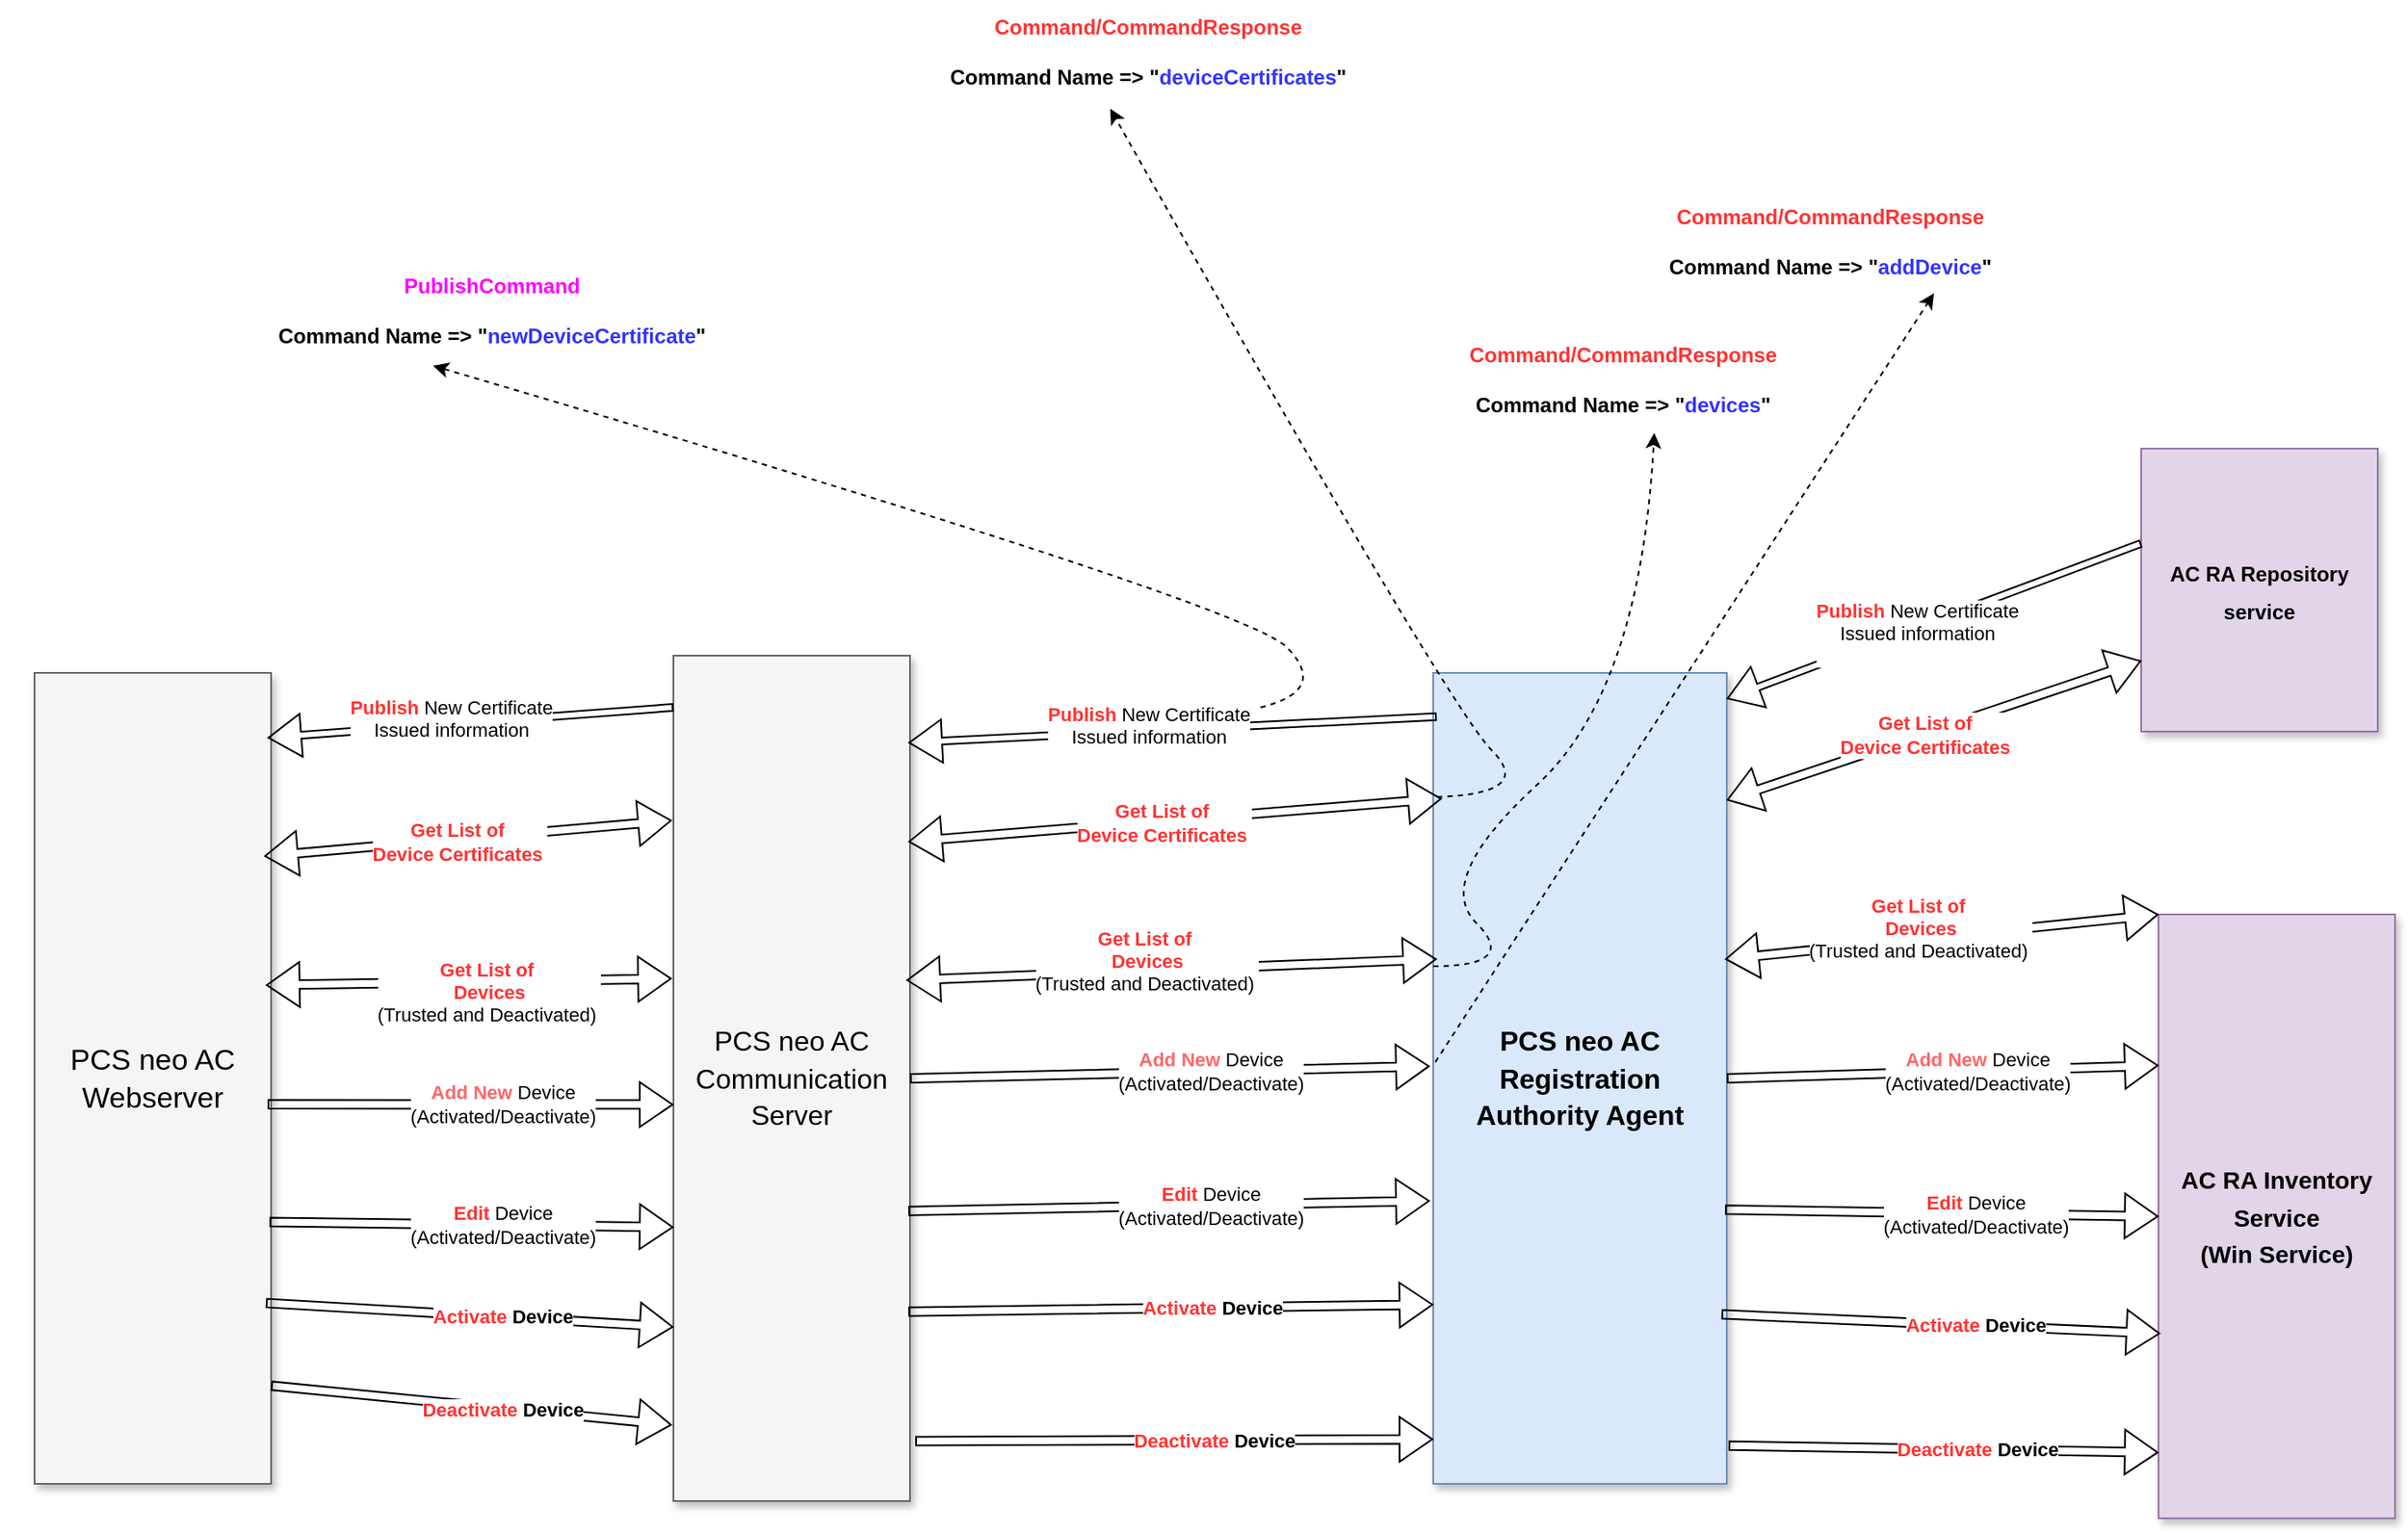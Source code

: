 <mxfile version="26.2.12">
  <diagram name="Page-1" id="90a13364-a465-7bf4-72fc-28e22215d7a0">
    <mxGraphModel dx="1503" dy="917" grid="1" gridSize="10" guides="1" tooltips="1" connect="1" arrows="1" fold="1" page="1" pageScale="1.5" pageWidth="1169" pageHeight="826" background="none" math="0" shadow="0">
      <root>
        <mxCell id="0" style=";html=1;" />
        <mxCell id="1" style=";html=1;" parent="0" />
        <mxCell id="3a17f1ce550125da-2" value="&lt;font style=&quot;font-size: 16px;&quot;&gt;&lt;b&gt;PCS neo AC Registration Authority Agent&lt;/b&gt;&lt;/font&gt;" style="whiteSpace=wrap;html=1;shadow=1;fontSize=18;fillColor=#dae8fc;strokeColor=#6c8ebf;" parent="1" vertex="1">
          <mxGeometry x="860" y="410" width="170" height="470" as="geometry" />
        </mxCell>
        <mxCell id="3a17f1ce550125da-8" value="&lt;font style=&quot;font-size: 16px;&quot;&gt;PCS neo AC Communication Server&lt;/font&gt;" style="whiteSpace=wrap;html=1;shadow=1;fontSize=18;fillColor=#f5f5f5;strokeColor=#666666;" parent="1" vertex="1">
          <mxGeometry x="420" y="400" width="137" height="490" as="geometry" />
        </mxCell>
        <mxCell id="TgcMQ4FQ4k8ikJFSrqYq-2" value="&lt;b&gt;&lt;span style=&quot;font-size: 12px; text-wrap-mode: nowrap;&quot;&gt;AC RA Repository&lt;/span&gt;&lt;br style=&quot;padding: 0px; margin: 0px; font-size: 12px; text-wrap-mode: nowrap;&quot;&gt;&lt;span style=&quot;font-size: 12px; text-wrap-mode: nowrap;&quot;&gt;service&lt;/span&gt;&lt;/b&gt;" style="whiteSpace=wrap;html=1;shadow=1;fontSize=18;fillColor=#e1d5e7;strokeColor=#9673a6;" vertex="1" parent="1">
          <mxGeometry x="1270" y="280" width="137" height="164" as="geometry" />
        </mxCell>
        <mxCell id="TgcMQ4FQ4k8ikJFSrqYq-3" value="&lt;div&gt;&lt;font style=&quot;font-size: 14px;&quot;&gt;&lt;b&gt;AC RA Inventory Service&lt;/b&gt;&lt;/font&gt;&lt;/div&gt;&lt;div&gt;&lt;font style=&quot;font-size: 14px;&quot;&gt;&lt;b&gt;(Win Service)&lt;/b&gt;&lt;/font&gt;&lt;/div&gt;" style="whiteSpace=wrap;html=1;shadow=1;fontSize=18;fillColor=#e1d5e7;strokeColor=#9673a6;" vertex="1" parent="1">
          <mxGeometry x="1280" y="550" width="137" height="350" as="geometry" />
        </mxCell>
        <mxCell id="TgcMQ4FQ4k8ikJFSrqYq-4" value="&lt;font style=&quot;font-size: 17px;&quot;&gt;PCS neo AC Webserver&lt;/font&gt;" style="whiteSpace=wrap;html=1;shadow=1;fontSize=18;fillColor=#f5f5f5;strokeColor=#666666;" vertex="1" parent="1">
          <mxGeometry x="50" y="410" width="137" height="470" as="geometry" />
        </mxCell>
        <mxCell id="TgcMQ4FQ4k8ikJFSrqYq-8" value="" style="shape=flexArrow;endArrow=classic;html=1;rounded=0;entryX=0.993;entryY=0.103;entryDx=0;entryDy=0;exitX=0.012;exitY=0.054;exitDx=0;exitDy=0;exitPerimeter=0;entryPerimeter=0;width=4;" edge="1" parent="1" source="3a17f1ce550125da-2" target="3a17f1ce550125da-8">
          <mxGeometry width="50" height="50" relative="1" as="geometry">
            <mxPoint x="450" y="490" as="sourcePoint" />
            <mxPoint x="500" y="440" as="targetPoint" />
          </mxGeometry>
        </mxCell>
        <mxCell id="TgcMQ4FQ4k8ikJFSrqYq-9" value="&lt;div&gt;&lt;div&gt;&lt;b&gt;&lt;font style=&quot;color: rgb(255, 51, 51);&quot;&gt;Publish&amp;nbsp;&lt;/font&gt;&lt;/b&gt;New Certificate&lt;div&gt;Issued information&lt;br&gt;&lt;div&gt;&lt;br&gt;&lt;/div&gt;&lt;/div&gt;&lt;/div&gt;&lt;/div&gt;" style="edgeLabel;html=1;align=center;verticalAlign=middle;resizable=0;points=[];" vertex="1" connectable="0" parent="TgcMQ4FQ4k8ikJFSrqYq-8">
          <mxGeometry x="0.097" y="3" relative="1" as="geometry">
            <mxPoint as="offset" />
          </mxGeometry>
        </mxCell>
        <mxCell id="TgcMQ4FQ4k8ikJFSrqYq-12" value="" style="shape=flexArrow;endArrow=classic;html=1;rounded=0;entryX=0.985;entryY=0.08;entryDx=0;entryDy=0;entryPerimeter=0;width=4;" edge="1" parent="1" target="TgcMQ4FQ4k8ikJFSrqYq-4">
          <mxGeometry width="50" height="50" relative="1" as="geometry">
            <mxPoint x="420" y="430" as="sourcePoint" />
            <mxPoint x="564" y="438" as="targetPoint" />
          </mxGeometry>
        </mxCell>
        <mxCell id="TgcMQ4FQ4k8ikJFSrqYq-13" value="&lt;b&gt;&lt;font style=&quot;color: rgb(255, 51, 51);&quot;&gt;Publish &lt;/font&gt;&lt;/b&gt;New Certificate&lt;div&gt;Issued information&lt;br&gt;&lt;div&gt;&lt;br&gt;&lt;/div&gt;&lt;/div&gt;" style="edgeLabel;html=1;align=center;verticalAlign=middle;resizable=0;points=[];" vertex="1" connectable="0" parent="TgcMQ4FQ4k8ikJFSrqYq-12">
          <mxGeometry x="0.097" y="3" relative="1" as="geometry">
            <mxPoint as="offset" />
          </mxGeometry>
        </mxCell>
        <mxCell id="TgcMQ4FQ4k8ikJFSrqYq-14" value="" style="shape=flexArrow;endArrow=classic;html=1;rounded=0;exitX=0;exitY=0.335;exitDx=0;exitDy=0;exitPerimeter=0;width=4;entryX=1;entryY=0.032;entryDx=0;entryDy=0;entryPerimeter=0;" edge="1" parent="1" source="TgcMQ4FQ4k8ikJFSrqYq-2" target="3a17f1ce550125da-2">
          <mxGeometry width="50" height="50" relative="1" as="geometry">
            <mxPoint x="872" y="435" as="sourcePoint" />
            <mxPoint x="564" y="438" as="targetPoint" />
          </mxGeometry>
        </mxCell>
        <mxCell id="TgcMQ4FQ4k8ikJFSrqYq-15" value="&lt;div&gt;&lt;div&gt;&lt;b&gt;&lt;font style=&quot;color: rgb(255, 51, 51);&quot;&gt;Publish&amp;nbsp;&lt;/font&gt;&lt;/b&gt;New Certificate&lt;div&gt;Issued information&lt;br&gt;&lt;div&gt;&lt;br&gt;&lt;/div&gt;&lt;/div&gt;&lt;/div&gt;&lt;/div&gt;" style="edgeLabel;html=1;align=center;verticalAlign=middle;resizable=0;points=[];" vertex="1" connectable="0" parent="TgcMQ4FQ4k8ikJFSrqYq-14">
          <mxGeometry x="0.097" y="3" relative="1" as="geometry">
            <mxPoint as="offset" />
          </mxGeometry>
        </mxCell>
        <mxCell id="TgcMQ4FQ4k8ikJFSrqYq-16" value="" style="shape=flexArrow;endArrow=classic;startArrow=classic;html=1;rounded=0;exitX=1;exitY=0.157;exitDx=0;exitDy=0;exitPerimeter=0;width=5;entryX=0;entryY=0.75;entryDx=0;entryDy=0;" edge="1" parent="1" source="3a17f1ce550125da-2" target="TgcMQ4FQ4k8ikJFSrqYq-2">
          <mxGeometry width="100" height="100" relative="1" as="geometry">
            <mxPoint x="1150" y="510" as="sourcePoint" />
            <mxPoint x="1250" y="410" as="targetPoint" />
          </mxGeometry>
        </mxCell>
        <mxCell id="TgcMQ4FQ4k8ikJFSrqYq-17" value="&lt;b&gt;&lt;font style=&quot;color: rgb(255, 51, 51);&quot;&gt;Get List of&amp;nbsp;&lt;/font&gt;&lt;/b&gt;&lt;div&gt;&lt;b&gt;&lt;font style=&quot;color: rgb(255, 51, 51);&quot;&gt;Device Certificates&amp;nbsp;&lt;/font&gt;&lt;/b&gt;&lt;/div&gt;" style="edgeLabel;html=1;align=center;verticalAlign=middle;resizable=0;points=[];" vertex="1" connectable="0" parent="TgcMQ4FQ4k8ikJFSrqYq-16">
          <mxGeometry x="-0.04" y="-1" relative="1" as="geometry">
            <mxPoint as="offset" />
          </mxGeometry>
        </mxCell>
        <mxCell id="TgcMQ4FQ4k8ikJFSrqYq-19" value="" style="shape=flexArrow;endArrow=classic;startArrow=classic;html=1;rounded=0;exitX=0.993;exitY=0.22;exitDx=0;exitDy=0;width=5;entryX=0.029;entryY=0.155;entryDx=0;entryDy=0;entryPerimeter=0;exitPerimeter=0;" edge="1" parent="1" source="3a17f1ce550125da-8" target="3a17f1ce550125da-2">
          <mxGeometry width="100" height="100" relative="1" as="geometry">
            <mxPoint x="557" y="530" as="sourcePoint" />
            <mxPoint x="767" y="390" as="targetPoint" />
          </mxGeometry>
        </mxCell>
        <mxCell id="TgcMQ4FQ4k8ikJFSrqYq-20" value="&lt;b&gt;&lt;font style=&quot;color: rgb(255, 51, 51);&quot;&gt;Get List of&amp;nbsp;&lt;/font&gt;&lt;/b&gt;&lt;div&gt;&lt;b&gt;&lt;font style=&quot;color: rgb(255, 51, 51);&quot;&gt;Device Certificates&amp;nbsp;&lt;/font&gt;&lt;/b&gt;&lt;/div&gt;" style="edgeLabel;html=1;align=center;verticalAlign=middle;resizable=0;points=[];" vertex="1" connectable="0" parent="TgcMQ4FQ4k8ikJFSrqYq-19">
          <mxGeometry x="-0.04" y="-1" relative="1" as="geometry">
            <mxPoint as="offset" />
          </mxGeometry>
        </mxCell>
        <mxCell id="TgcMQ4FQ4k8ikJFSrqYq-21" value="" style="shape=flexArrow;endArrow=classic;startArrow=classic;html=1;rounded=0;exitX=0.971;exitY=0.226;exitDx=0;exitDy=0;width=5;entryX=-0.007;entryY=0.195;entryDx=0;entryDy=0;exitPerimeter=0;entryPerimeter=0;" edge="1" parent="1" source="TgcMQ4FQ4k8ikJFSrqYq-4" target="3a17f1ce550125da-8">
          <mxGeometry width="100" height="100" relative="1" as="geometry">
            <mxPoint x="190" y="482.5" as="sourcePoint" />
            <mxPoint x="494" y="477.5" as="targetPoint" />
          </mxGeometry>
        </mxCell>
        <mxCell id="TgcMQ4FQ4k8ikJFSrqYq-22" value="&lt;b&gt;&lt;font style=&quot;color: rgb(255, 51, 51);&quot;&gt;Get List of&amp;nbsp;&lt;/font&gt;&lt;/b&gt;&lt;div&gt;&lt;b&gt;&lt;font style=&quot;color: rgb(255, 51, 51);&quot;&gt;Device Certificates&amp;nbsp;&lt;/font&gt;&lt;/b&gt;&lt;/div&gt;" style="edgeLabel;html=1;align=center;verticalAlign=middle;resizable=0;points=[];" vertex="1" connectable="0" parent="TgcMQ4FQ4k8ikJFSrqYq-21">
          <mxGeometry x="-0.04" y="-1" relative="1" as="geometry">
            <mxPoint as="offset" />
          </mxGeometry>
        </mxCell>
        <mxCell id="TgcMQ4FQ4k8ikJFSrqYq-23" value="" style="shape=flexArrow;endArrow=classic;startArrow=classic;html=1;rounded=0;exitX=0.994;exitY=0.353;exitDx=0;exitDy=0;exitPerimeter=0;width=5;entryX=0;entryY=0;entryDx=0;entryDy=0;" edge="1" parent="1" source="3a17f1ce550125da-2" target="TgcMQ4FQ4k8ikJFSrqYq-3">
          <mxGeometry width="100" height="100" relative="1" as="geometry">
            <mxPoint x="1040" y="553" as="sourcePoint" />
            <mxPoint x="1250" y="413" as="targetPoint" />
          </mxGeometry>
        </mxCell>
        <mxCell id="TgcMQ4FQ4k8ikJFSrqYq-29" value="&lt;span style=&quot;color: rgba(0, 0, 0, 0); font-family: monospace; font-size: 0px; text-align: start; background-color: rgb(236, 236, 236);&quot;&gt;%3CmxGraphModel%3E%3Croot%3E%3CmxCell%20id%3D%220%22%2F%3E%3CmxCell%20id%3D%221%22%20parent%3D%220%22%2F%3E%3CmxCell%20id%3D%222%22%20value%3D%22Get%20List%20of%26amp%3Bnbsp%3B%26lt%3Bdiv%26gt%3BDevice%20Certificates%26amp%3Bnbsp%3B%26lt%3B%2Fdiv%26gt%3B%22%20style%3D%22edgeLabel%3Bhtml%3D1%3Balign%3Dcenter%3BverticalAlign%3Dmiddle%3Bresizable%3D0%3Bpoints%3D%5B%5D%3B%22%20vertex%3D%221%22%20connectable%3D%220%22%20parent%3D%221%22%3E%3CmxGeometry%20x%3D%221131.333%22%20y%3D%22476.407%22%20as%3D%22geometry%22%2F%3E%3C%2FmxCell%3E%3C%2Froot%3E%3C%2FmxGraphModel%3E&lt;/span&gt;" style="edgeLabel;html=1;align=center;verticalAlign=middle;resizable=0;points=[];" vertex="1" connectable="0" parent="TgcMQ4FQ4k8ikJFSrqYq-23">
          <mxGeometry x="-0.078" y="4" relative="1" as="geometry">
            <mxPoint as="offset" />
          </mxGeometry>
        </mxCell>
        <mxCell id="TgcMQ4FQ4k8ikJFSrqYq-30" value="&lt;b&gt;&lt;font style=&quot;color: rgb(255, 51, 51);&quot;&gt;Get List of&amp;nbsp;&lt;/font&gt;&lt;/b&gt;&lt;div&gt;&lt;b&gt;&lt;font style=&quot;color: rgb(255, 51, 51);&quot;&gt;Devices&lt;/font&gt;&lt;/b&gt;&lt;/div&gt;&lt;div&gt;(Trusted and Deactivated)&amp;nbsp;&lt;/div&gt;" style="edgeLabel;html=1;align=center;verticalAlign=middle;resizable=0;points=[];" vertex="1" connectable="0" parent="TgcMQ4FQ4k8ikJFSrqYq-23">
          <mxGeometry x="-0.096" y="6" relative="1" as="geometry">
            <mxPoint as="offset" />
          </mxGeometry>
        </mxCell>
        <mxCell id="TgcMQ4FQ4k8ikJFSrqYq-31" value="" style="shape=flexArrow;endArrow=classic;startArrow=classic;html=1;rounded=0;width=5;entryX=0.012;entryY=0.353;entryDx=0;entryDy=0;entryPerimeter=0;exitX=0.985;exitY=0.384;exitDx=0;exitDy=0;exitPerimeter=0;" edge="1" parent="1" source="3a17f1ce550125da-8" target="3a17f1ce550125da-2">
          <mxGeometry width="100" height="100" relative="1" as="geometry">
            <mxPoint x="1044" y="622" as="sourcePoint" />
            <mxPoint x="1200" y="740" as="targetPoint" />
          </mxGeometry>
        </mxCell>
        <mxCell id="TgcMQ4FQ4k8ikJFSrqYq-32" value="&lt;span style=&quot;color: rgba(0, 0, 0, 0); font-family: monospace; font-size: 0px; text-align: start; background-color: rgb(236, 236, 236);&quot;&gt;%3CmxGraphModel%3E%3Croot%3E%3CmxCell%20id%3D%220%22%2F%3E%3CmxCell%20id%3D%221%22%20parent%3D%220%22%2F%3E%3CmxCell%20id%3D%222%22%20value%3D%22Get%20List%20of%26amp%3Bnbsp%3B%26lt%3Bdiv%26gt%3BDevice%20Certificates%26amp%3Bnbsp%3B%26lt%3B%2Fdiv%26gt%3B%22%20style%3D%22edgeLabel%3Bhtml%3D1%3Balign%3Dcenter%3BverticalAlign%3Dmiddle%3Bresizable%3D0%3Bpoints%3D%5B%5D%3B%22%20vertex%3D%221%22%20connectable%3D%220%22%20parent%3D%221%22%3E%3CmxGeometry%20x%3D%221131.333%22%20y%3D%22476.407%22%20as%3D%22geometry%22%2F%3E%3C%2FmxCell%3E%3C%2Froot%3E%3C%2FmxGraphModel%3E&lt;/span&gt;" style="edgeLabel;html=1;align=center;verticalAlign=middle;resizable=0;points=[];" vertex="1" connectable="0" parent="TgcMQ4FQ4k8ikJFSrqYq-31">
          <mxGeometry x="-0.078" y="4" relative="1" as="geometry">
            <mxPoint as="offset" />
          </mxGeometry>
        </mxCell>
        <mxCell id="TgcMQ4FQ4k8ikJFSrqYq-33" value="&lt;b&gt;&lt;font style=&quot;color: rgb(255, 51, 51);&quot;&gt;Get List of&amp;nbsp;&lt;/font&gt;&lt;/b&gt;&lt;div&gt;&lt;b&gt;&lt;font style=&quot;color: rgb(255, 51, 51);&quot;&gt;Devices&lt;/font&gt;&lt;/b&gt;&lt;/div&gt;&lt;div&gt;(Trusted and Deactivated)&amp;nbsp;&lt;/div&gt;" style="edgeLabel;html=1;align=center;verticalAlign=middle;resizable=0;points=[];" vertex="1" connectable="0" parent="TgcMQ4FQ4k8ikJFSrqYq-31">
          <mxGeometry x="-0.096" y="6" relative="1" as="geometry">
            <mxPoint as="offset" />
          </mxGeometry>
        </mxCell>
        <mxCell id="TgcMQ4FQ4k8ikJFSrqYq-34" value="" style="shape=flexArrow;endArrow=classic;startArrow=classic;html=1;rounded=0;width=5;entryX=0.978;entryY=0.385;entryDx=0;entryDy=0;entryPerimeter=0;exitX=-0.007;exitY=0.382;exitDx=0;exitDy=0;exitPerimeter=0;" edge="1" parent="1" source="3a17f1ce550125da-8" target="TgcMQ4FQ4k8ikJFSrqYq-4">
          <mxGeometry width="100" height="100" relative="1" as="geometry">
            <mxPoint x="565" y="567" as="sourcePoint" />
            <mxPoint x="871" y="563" as="targetPoint" />
          </mxGeometry>
        </mxCell>
        <mxCell id="TgcMQ4FQ4k8ikJFSrqYq-35" value="&lt;span style=&quot;color: rgba(0, 0, 0, 0); font-family: monospace; font-size: 0px; text-align: start; background-color: rgb(236, 236, 236);&quot;&gt;%3CmxGraphModel%3E%3Croot%3E%3CmxCell%20id%3D%220%22%2F%3E%3CmxCell%20id%3D%221%22%20parent%3D%220%22%2F%3E%3CmxCell%20id%3D%222%22%20value%3D%22Get%20List%20of%26amp%3Bnbsp%3B%26lt%3Bdiv%26gt%3BDevice%20Certificates%26amp%3Bnbsp%3B%26lt%3B%2Fdiv%26gt%3B%22%20style%3D%22edgeLabel%3Bhtml%3D1%3Balign%3Dcenter%3BverticalAlign%3Dmiddle%3Bresizable%3D0%3Bpoints%3D%5B%5D%3B%22%20vertex%3D%221%22%20connectable%3D%220%22%20parent%3D%221%22%3E%3CmxGeometry%20x%3D%221131.333%22%20y%3D%22476.407%22%20as%3D%22geometry%22%2F%3E%3C%2FmxCell%3E%3C%2Froot%3E%3C%2FmxGraphModel%3E&lt;/span&gt;" style="edgeLabel;html=1;align=center;verticalAlign=middle;resizable=0;points=[];" vertex="1" connectable="0" parent="TgcMQ4FQ4k8ikJFSrqYq-34">
          <mxGeometry x="-0.078" y="4" relative="1" as="geometry">
            <mxPoint as="offset" />
          </mxGeometry>
        </mxCell>
        <mxCell id="TgcMQ4FQ4k8ikJFSrqYq-36" value="&lt;b&gt;&lt;font style=&quot;color: rgb(255, 51, 51);&quot;&gt;Get List of&amp;nbsp;&lt;/font&gt;&lt;/b&gt;&lt;div&gt;&lt;b&gt;&lt;font style=&quot;color: rgb(255, 51, 51);&quot;&gt;Devices&lt;/font&gt;&lt;/b&gt;&lt;/div&gt;&lt;div&gt;(Trusted and Deactivated)&amp;nbsp;&lt;/div&gt;" style="edgeLabel;html=1;align=center;verticalAlign=middle;resizable=0;points=[];" vertex="1" connectable="0" parent="TgcMQ4FQ4k8ikJFSrqYq-34">
          <mxGeometry x="-0.096" y="6" relative="1" as="geometry">
            <mxPoint as="offset" />
          </mxGeometry>
        </mxCell>
        <mxCell id="TgcMQ4FQ4k8ikJFSrqYq-37" value="" style="shape=flexArrow;endArrow=classic;html=1;rounded=0;entryX=0;entryY=0.531;entryDx=0;entryDy=0;entryPerimeter=0;exitX=0.985;exitY=0.532;exitDx=0;exitDy=0;strokeWidth=1;exitPerimeter=0;width=5;" edge="1" parent="1" source="TgcMQ4FQ4k8ikJFSrqYq-4" target="3a17f1ce550125da-8">
          <mxGeometry width="50" height="50" relative="1" as="geometry">
            <mxPoint x="700" y="660" as="sourcePoint" />
            <mxPoint x="750" y="610" as="targetPoint" />
          </mxGeometry>
        </mxCell>
        <mxCell id="TgcMQ4FQ4k8ikJFSrqYq-38" value="&lt;b&gt;&lt;font style=&quot;color: rgb(255, 102, 102);&quot;&gt;Add New&lt;/font&gt;&lt;/b&gt; Device&lt;div&gt;(Activated/Deactivate)&lt;/div&gt;" style="edgeLabel;html=1;align=center;verticalAlign=middle;resizable=0;points=[];" vertex="1" connectable="0" parent="TgcMQ4FQ4k8ikJFSrqYq-37">
          <mxGeometry x="0.155" relative="1" as="geometry">
            <mxPoint as="offset" />
          </mxGeometry>
        </mxCell>
        <mxCell id="TgcMQ4FQ4k8ikJFSrqYq-39" value="" style="shape=flexArrow;endArrow=classic;html=1;rounded=0;entryX=-0.012;entryY=0.485;entryDx=0;entryDy=0;entryPerimeter=0;strokeWidth=1;exitX=1;exitY=0.5;exitDx=0;exitDy=0;width=5;" edge="1" parent="1" source="3a17f1ce550125da-8" target="3a17f1ce550125da-2">
          <mxGeometry width="50" height="50" relative="1" as="geometry">
            <mxPoint x="560" y="660" as="sourcePoint" />
            <mxPoint x="429" y="651" as="targetPoint" />
          </mxGeometry>
        </mxCell>
        <mxCell id="TgcMQ4FQ4k8ikJFSrqYq-40" value="&lt;b&gt;&lt;font style=&quot;color: rgb(255, 102, 102);&quot;&gt;Add New&lt;/font&gt;&lt;/b&gt;&amp;nbsp;Device&lt;div&gt;(Activated/Deactivate)&lt;/div&gt;" style="edgeLabel;html=1;align=center;verticalAlign=middle;resizable=0;points=[];" vertex="1" connectable="0" parent="TgcMQ4FQ4k8ikJFSrqYq-39">
          <mxGeometry x="0.155" relative="1" as="geometry">
            <mxPoint as="offset" />
          </mxGeometry>
        </mxCell>
        <mxCell id="TgcMQ4FQ4k8ikJFSrqYq-41" value="" style="shape=flexArrow;endArrow=classic;html=1;rounded=0;strokeWidth=1;exitX=1;exitY=0.5;exitDx=0;exitDy=0;entryX=0;entryY=0.25;entryDx=0;entryDy=0;width=5;" edge="1" parent="1" source="3a17f1ce550125da-2" target="TgcMQ4FQ4k8ikJFSrqYq-3">
          <mxGeometry width="50" height="50" relative="1" as="geometry">
            <mxPoint x="570" y="648" as="sourcePoint" />
            <mxPoint x="868" y="648" as="targetPoint" />
          </mxGeometry>
        </mxCell>
        <mxCell id="TgcMQ4FQ4k8ikJFSrqYq-42" value="&lt;b&gt;&lt;font style=&quot;color: rgb(255, 102, 102);&quot;&gt;Add New&lt;/font&gt;&lt;/b&gt;&amp;nbsp;Device&lt;div&gt;(Activated/Deactivate)&lt;/div&gt;" style="edgeLabel;html=1;align=center;verticalAlign=middle;resizable=0;points=[];" vertex="1" connectable="0" parent="TgcMQ4FQ4k8ikJFSrqYq-41">
          <mxGeometry x="0.155" relative="1" as="geometry">
            <mxPoint as="offset" />
          </mxGeometry>
        </mxCell>
        <mxCell id="TgcMQ4FQ4k8ikJFSrqYq-43" value="" style="shape=flexArrow;endArrow=classic;html=1;rounded=0;entryX=0;entryY=0.676;entryDx=0;entryDy=0;strokeWidth=1;exitX=0.993;exitY=0.677;exitDx=0;exitDy=0;exitPerimeter=0;entryPerimeter=0;width=5;" edge="1" parent="1" source="TgcMQ4FQ4k8ikJFSrqYq-4" target="3a17f1ce550125da-8">
          <mxGeometry width="50" height="50" relative="1" as="geometry">
            <mxPoint x="190" y="700" as="sourcePoint" />
            <mxPoint x="429" y="651" as="targetPoint" />
          </mxGeometry>
        </mxCell>
        <mxCell id="TgcMQ4FQ4k8ikJFSrqYq-44" value="&lt;b&gt;&lt;font style=&quot;color: rgb(255, 51, 51);&quot;&gt;Edit &lt;/font&gt;&lt;/b&gt;Device&lt;div&gt;(Activated/Deactivate)&lt;/div&gt;" style="edgeLabel;html=1;align=center;verticalAlign=middle;resizable=0;points=[];" vertex="1" connectable="0" parent="TgcMQ4FQ4k8ikJFSrqYq-43">
          <mxGeometry x="0.155" relative="1" as="geometry">
            <mxPoint as="offset" />
          </mxGeometry>
        </mxCell>
        <mxCell id="TgcMQ4FQ4k8ikJFSrqYq-47" value="" style="shape=flexArrow;endArrow=classic;html=1;rounded=0;entryX=-0.012;entryY=0.651;entryDx=0;entryDy=0;strokeWidth=1;entryPerimeter=0;exitX=0.993;exitY=0.657;exitDx=0;exitDy=0;exitPerimeter=0;width=5;" edge="1" parent="1" source="3a17f1ce550125da-8" target="3a17f1ce550125da-2">
          <mxGeometry width="50" height="50" relative="1" as="geometry">
            <mxPoint x="560" y="710" as="sourcePoint" />
            <mxPoint x="430" y="710" as="targetPoint" />
          </mxGeometry>
        </mxCell>
        <mxCell id="TgcMQ4FQ4k8ikJFSrqYq-48" value="&lt;b&gt;&lt;font style=&quot;color: rgb(255, 51, 51);&quot;&gt;Edit &lt;/font&gt;&lt;/b&gt;Device&lt;div&gt;(Activated/Deactivate)&lt;/div&gt;" style="edgeLabel;html=1;align=center;verticalAlign=middle;resizable=0;points=[];" vertex="1" connectable="0" parent="TgcMQ4FQ4k8ikJFSrqYq-47">
          <mxGeometry x="0.155" relative="1" as="geometry">
            <mxPoint as="offset" />
          </mxGeometry>
        </mxCell>
        <mxCell id="TgcMQ4FQ4k8ikJFSrqYq-49" value="" style="shape=flexArrow;endArrow=classic;html=1;rounded=0;exitX=0.994;exitY=0.662;exitDx=0;exitDy=0;strokeWidth=1;exitPerimeter=0;entryX=0;entryY=0.5;entryDx=0;entryDy=0;width=5;" edge="1" parent="1" source="3a17f1ce550125da-2" target="TgcMQ4FQ4k8ikJFSrqYq-3">
          <mxGeometry width="50" height="50" relative="1" as="geometry">
            <mxPoint x="568" y="717" as="sourcePoint" />
            <mxPoint x="873" y="715" as="targetPoint" />
          </mxGeometry>
        </mxCell>
        <mxCell id="TgcMQ4FQ4k8ikJFSrqYq-50" value="&lt;b&gt;&lt;font style=&quot;color: rgb(255, 51, 51);&quot;&gt;Edit &lt;/font&gt;&lt;/b&gt;Device&lt;div&gt;(Activated/Deactivate)&lt;/div&gt;" style="edgeLabel;html=1;align=center;verticalAlign=middle;resizable=0;points=[];" vertex="1" connectable="0" parent="TgcMQ4FQ4k8ikJFSrqYq-49">
          <mxGeometry x="0.155" relative="1" as="geometry">
            <mxPoint as="offset" />
          </mxGeometry>
        </mxCell>
        <mxCell id="TgcMQ4FQ4k8ikJFSrqYq-56" value="" style="shape=flexArrow;endArrow=classic;html=1;rounded=0;entryX=0;entryY=0.794;entryDx=0;entryDy=0;strokeWidth=1;exitX=0.978;exitY=0.777;exitDx=0;exitDy=0;exitPerimeter=0;entryPerimeter=0;width=5;" edge="1" parent="1" source="TgcMQ4FQ4k8ikJFSrqYq-4" target="3a17f1ce550125da-8">
          <mxGeometry width="50" height="50" relative="1" as="geometry">
            <mxPoint x="196" y="738" as="sourcePoint" />
            <mxPoint x="430" y="741" as="targetPoint" />
          </mxGeometry>
        </mxCell>
        <mxCell id="TgcMQ4FQ4k8ikJFSrqYq-57" value="&lt;font&gt;&lt;b style=&quot;&quot;&gt;&lt;font style=&quot;color: rgb(255, 51, 51);&quot;&gt;Activate &lt;/font&gt;&lt;font style=&quot;color: rgb(0, 0, 0);&quot;&gt;Device&lt;/font&gt;&lt;/b&gt;&lt;/font&gt;" style="edgeLabel;html=1;align=center;verticalAlign=middle;resizable=0;points=[];" vertex="1" connectable="0" parent="TgcMQ4FQ4k8ikJFSrqYq-56">
          <mxGeometry x="0.155" relative="1" as="geometry">
            <mxPoint as="offset" />
          </mxGeometry>
        </mxCell>
        <mxCell id="TgcMQ4FQ4k8ikJFSrqYq-59" value="" style="shape=flexArrow;endArrow=classic;html=1;rounded=0;entryX=-0.007;entryY=0.91;entryDx=0;entryDy=0;strokeWidth=1;exitX=1;exitY=0.879;exitDx=0;exitDy=0;exitPerimeter=0;entryPerimeter=0;width=5;" edge="1" parent="1" source="TgcMQ4FQ4k8ikJFSrqYq-4" target="3a17f1ce550125da-8">
          <mxGeometry width="50" height="50" relative="1" as="geometry">
            <mxPoint x="194" y="785" as="sourcePoint" />
            <mxPoint x="430" y="799" as="targetPoint" />
          </mxGeometry>
        </mxCell>
        <mxCell id="TgcMQ4FQ4k8ikJFSrqYq-60" value="&lt;font&gt;&lt;b style=&quot;&quot;&gt;&lt;font style=&quot;color: rgb(255, 51, 51);&quot;&gt;Deactivate &lt;/font&gt;&lt;font style=&quot;color: rgb(0, 0, 0);&quot;&gt;Device&lt;/font&gt;&lt;/b&gt;&lt;/font&gt;" style="edgeLabel;html=1;align=center;verticalAlign=middle;resizable=0;points=[];" vertex="1" connectable="0" parent="TgcMQ4FQ4k8ikJFSrqYq-59">
          <mxGeometry x="0.155" relative="1" as="geometry">
            <mxPoint as="offset" />
          </mxGeometry>
        </mxCell>
        <mxCell id="TgcMQ4FQ4k8ikJFSrqYq-62" value="" style="shape=flexArrow;endArrow=classic;html=1;rounded=0;entryX=0;entryY=0.779;entryDx=0;entryDy=0;strokeWidth=1;exitX=0.993;exitY=0.776;exitDx=0;exitDy=0;exitPerimeter=0;entryPerimeter=0;width=5;" edge="1" parent="1" source="3a17f1ce550125da-8" target="3a17f1ce550125da-2">
          <mxGeometry width="50" height="50" relative="1" as="geometry">
            <mxPoint x="194" y="785" as="sourcePoint" />
            <mxPoint x="430" y="799" as="targetPoint" />
          </mxGeometry>
        </mxCell>
        <mxCell id="TgcMQ4FQ4k8ikJFSrqYq-63" value="&lt;font&gt;&lt;b style=&quot;&quot;&gt;&lt;font style=&quot;color: rgb(255, 51, 51);&quot;&gt;Activate &lt;/font&gt;&lt;font style=&quot;color: rgb(0, 0, 0);&quot;&gt;Device&lt;/font&gt;&lt;/b&gt;&lt;/font&gt;" style="edgeLabel;html=1;align=center;verticalAlign=middle;resizable=0;points=[];" vertex="1" connectable="0" parent="TgcMQ4FQ4k8ikJFSrqYq-62">
          <mxGeometry x="0.155" relative="1" as="geometry">
            <mxPoint as="offset" />
          </mxGeometry>
        </mxCell>
        <mxCell id="TgcMQ4FQ4k8ikJFSrqYq-64" value="" style="shape=flexArrow;endArrow=classic;html=1;rounded=0;entryX=0.007;entryY=0.694;entryDx=0;entryDy=0;strokeWidth=1;exitX=0.982;exitY=0.791;exitDx=0;exitDy=0;exitPerimeter=0;entryPerimeter=0;width=5;" edge="1" parent="1" source="3a17f1ce550125da-2" target="TgcMQ4FQ4k8ikJFSrqYq-3">
          <mxGeometry width="50" height="50" relative="1" as="geometry">
            <mxPoint x="566" y="790" as="sourcePoint" />
            <mxPoint x="870" y="786" as="targetPoint" />
          </mxGeometry>
        </mxCell>
        <mxCell id="TgcMQ4FQ4k8ikJFSrqYq-65" value="&lt;font&gt;&lt;b style=&quot;&quot;&gt;&lt;font style=&quot;color: rgb(255, 51, 51);&quot;&gt;Activate &lt;/font&gt;&lt;font style=&quot;color: rgb(0, 0, 0);&quot;&gt;Device&lt;/font&gt;&lt;/b&gt;&lt;/font&gt;" style="edgeLabel;html=1;align=center;verticalAlign=middle;resizable=0;points=[];" vertex="1" connectable="0" parent="TgcMQ4FQ4k8ikJFSrqYq-64">
          <mxGeometry x="0.155" relative="1" as="geometry">
            <mxPoint as="offset" />
          </mxGeometry>
        </mxCell>
        <mxCell id="TgcMQ4FQ4k8ikJFSrqYq-66" value="" style="shape=flexArrow;endArrow=classic;html=1;rounded=0;entryX=0;entryY=0.945;entryDx=0;entryDy=0;strokeWidth=1;exitX=1.022;exitY=0.929;exitDx=0;exitDy=0;exitPerimeter=0;entryPerimeter=0;width=5;" edge="1" parent="1" source="3a17f1ce550125da-8" target="3a17f1ce550125da-2">
          <mxGeometry width="50" height="50" relative="1" as="geometry">
            <mxPoint x="197" y="833" as="sourcePoint" />
            <mxPoint x="429" y="856" as="targetPoint" />
          </mxGeometry>
        </mxCell>
        <mxCell id="TgcMQ4FQ4k8ikJFSrqYq-67" value="&lt;font&gt;&lt;b style=&quot;&quot;&gt;&lt;font style=&quot;color: rgb(255, 51, 51);&quot;&gt;Deactivate &lt;/font&gt;&lt;font style=&quot;color: rgb(0, 0, 0);&quot;&gt;Device&lt;/font&gt;&lt;/b&gt;&lt;/font&gt;" style="edgeLabel;html=1;align=center;verticalAlign=middle;resizable=0;points=[];" vertex="1" connectable="0" parent="TgcMQ4FQ4k8ikJFSrqYq-66">
          <mxGeometry x="0.155" relative="1" as="geometry">
            <mxPoint as="offset" />
          </mxGeometry>
        </mxCell>
        <mxCell id="TgcMQ4FQ4k8ikJFSrqYq-68" value="" style="shape=flexArrow;endArrow=classic;html=1;rounded=0;entryX=0;entryY=0.891;entryDx=0;entryDy=0;strokeWidth=1;entryPerimeter=0;exitX=1.006;exitY=0.953;exitDx=0;exitDy=0;exitPerimeter=0;width=5;" edge="1" parent="1" source="3a17f1ce550125da-2" target="TgcMQ4FQ4k8ikJFSrqYq-3">
          <mxGeometry width="50" height="50" relative="1" as="geometry">
            <mxPoint x="1030" y="860" as="sourcePoint" />
            <mxPoint x="1280" y="860" as="targetPoint" />
          </mxGeometry>
        </mxCell>
        <mxCell id="TgcMQ4FQ4k8ikJFSrqYq-69" value="&lt;font&gt;&lt;b style=&quot;&quot;&gt;&lt;font style=&quot;color: rgb(255, 51, 51);&quot;&gt;Deactivate &lt;/font&gt;&lt;font style=&quot;color: rgb(0, 0, 0);&quot;&gt;Device&lt;/font&gt;&lt;/b&gt;&lt;/font&gt;" style="edgeLabel;html=1;align=center;verticalAlign=middle;resizable=0;points=[];" vertex="1" connectable="0" parent="TgcMQ4FQ4k8ikJFSrqYq-68">
          <mxGeometry x="0.155" relative="1" as="geometry">
            <mxPoint as="offset" />
          </mxGeometry>
        </mxCell>
        <mxCell id="TgcMQ4FQ4k8ikJFSrqYq-71" value="&lt;b&gt;&lt;font style=&quot;color: rgb(255, 0, 255);&quot;&gt;PublishCommand&lt;/font&gt;&lt;/b&gt;&lt;div&gt;&lt;div&gt;&lt;b&gt;&lt;br&gt;&lt;/b&gt;&lt;/div&gt;&lt;div&gt;&lt;b&gt;Command Name =&amp;gt; &quot;&lt;font style=&quot;color: rgb(51, 51, 255);&quot;&gt;newDeviceCertificate&lt;/font&gt;&quot;&lt;/b&gt;&lt;/div&gt;&lt;/div&gt;" style="text;html=1;align=center;verticalAlign=middle;whiteSpace=wrap;rounded=0;" vertex="1" parent="1">
          <mxGeometry x="30" y="170" width="570" height="60" as="geometry" />
        </mxCell>
        <mxCell id="TgcMQ4FQ4k8ikJFSrqYq-72" value="" style="curved=1;endArrow=classic;html=1;rounded=0;entryX=0.44;entryY=1.033;entryDx=0;entryDy=0;entryPerimeter=0;dashed=1;" edge="1" parent="1" target="TgcMQ4FQ4k8ikJFSrqYq-71">
          <mxGeometry width="50" height="50" relative="1" as="geometry">
            <mxPoint x="760" y="430" as="sourcePoint" />
            <mxPoint x="800" y="370" as="targetPoint" />
            <Array as="points">
              <mxPoint x="800" y="420" />
              <mxPoint x="750" y="370" />
            </Array>
          </mxGeometry>
        </mxCell>
        <mxCell id="TgcMQ4FQ4k8ikJFSrqYq-74" value="" style="curved=1;endArrow=classic;html=1;rounded=0;entryX=0.463;entryY=1.05;entryDx=0;entryDy=0;entryPerimeter=0;dashed=1;exitX=0.013;exitY=0.153;exitDx=0;exitDy=0;exitPerimeter=0;" edge="1" parent="1" source="3a17f1ce550125da-2">
          <mxGeometry width="50" height="50" relative="1" as="geometry">
            <mxPoint x="860.19" y="489.43" as="sourcePoint" />
            <mxPoint x="672.91" y="83" as="targetPoint" />
            <Array as="points">
              <mxPoint x="919" y="480" />
              <mxPoint x="869" y="430" />
            </Array>
          </mxGeometry>
        </mxCell>
        <mxCell id="TgcMQ4FQ4k8ikJFSrqYq-75" value="&lt;b&gt;&lt;font style=&quot;color: rgb(255, 51, 51);&quot;&gt;Command/CommandResponse&lt;/font&gt;&lt;/b&gt;&lt;div&gt;&lt;div&gt;&lt;b&gt;&lt;br&gt;&lt;/b&gt;&lt;/div&gt;&lt;div&gt;&lt;b&gt;Command Name =&amp;gt; &quot;&lt;font style=&quot;color: rgb(51, 51, 255);&quot;&gt;deviceCertificates&lt;/font&gt;&quot;&lt;/b&gt;&lt;/div&gt;&lt;/div&gt;" style="text;html=1;align=center;verticalAlign=middle;whiteSpace=wrap;rounded=0;" vertex="1" parent="1">
          <mxGeometry x="410" y="20" width="570" height="60" as="geometry" />
        </mxCell>
        <mxCell id="TgcMQ4FQ4k8ikJFSrqYq-77" value="&lt;b&gt;&lt;font style=&quot;color: rgb(255, 51, 51);&quot;&gt;Command/CommandResponse&lt;/font&gt;&lt;/b&gt;&lt;br&gt;&lt;div&gt;&lt;div&gt;&lt;b&gt;&lt;br&gt;&lt;/b&gt;&lt;/div&gt;&lt;div&gt;&lt;b&gt;Command Name =&amp;gt; &quot;&lt;font style=&quot;color: rgb(51, 51, 255);&quot;&gt;devices&lt;/font&gt;&quot;&lt;/b&gt;&lt;/div&gt;&lt;/div&gt;" style="text;html=1;align=center;verticalAlign=middle;whiteSpace=wrap;rounded=0;" vertex="1" parent="1">
          <mxGeometry x="850" y="210" width="240" height="60" as="geometry" />
        </mxCell>
        <mxCell id="TgcMQ4FQ4k8ikJFSrqYq-79" value="" style="curved=1;endArrow=classic;html=1;rounded=0;entryX=0.575;entryY=1.015;entryDx=0;entryDy=0;entryPerimeter=0;dashed=1;" edge="1" parent="1" target="TgcMQ4FQ4k8ikJFSrqYq-77">
          <mxGeometry width="50" height="50" relative="1" as="geometry">
            <mxPoint x="860" y="580" as="sourcePoint" />
            <mxPoint x="910" y="530" as="targetPoint" />
            <Array as="points">
              <mxPoint x="910" y="580" />
              <mxPoint x="860" y="530" />
              <mxPoint x="980" y="420" />
            </Array>
          </mxGeometry>
        </mxCell>
        <mxCell id="TgcMQ4FQ4k8ikJFSrqYq-81" value="&lt;b&gt;&lt;font style=&quot;color: rgb(255, 51, 51);&quot;&gt;Command/CommandResponse&lt;/font&gt;&lt;/b&gt;&lt;br&gt;&lt;div&gt;&lt;div&gt;&lt;b&gt;&lt;br&gt;&lt;/b&gt;&lt;/div&gt;&lt;div&gt;&lt;b&gt;Command Name =&amp;gt; &quot;&lt;font style=&quot;color: rgb(51, 51, 255);&quot;&gt;addDevice&lt;/font&gt;&quot;&lt;/b&gt;&lt;/div&gt;&lt;/div&gt;" style="text;html=1;align=center;verticalAlign=middle;whiteSpace=wrap;rounded=0;" vertex="1" parent="1">
          <mxGeometry x="970" y="130" width="240" height="60" as="geometry" />
        </mxCell>
        <mxCell id="TgcMQ4FQ4k8ikJFSrqYq-84" value="" style="endArrow=classic;html=1;rounded=0;entryX=0.75;entryY=1;entryDx=0;entryDy=0;exitX=0.007;exitY=0.48;exitDx=0;exitDy=0;exitPerimeter=0;dashed=1;" edge="1" parent="1" source="3a17f1ce550125da-2" target="TgcMQ4FQ4k8ikJFSrqYq-81">
          <mxGeometry width="50" height="50" relative="1" as="geometry">
            <mxPoint x="860" y="640" as="sourcePoint" />
            <mxPoint x="910" y="590" as="targetPoint" />
          </mxGeometry>
        </mxCell>
      </root>
    </mxGraphModel>
  </diagram>
</mxfile>
